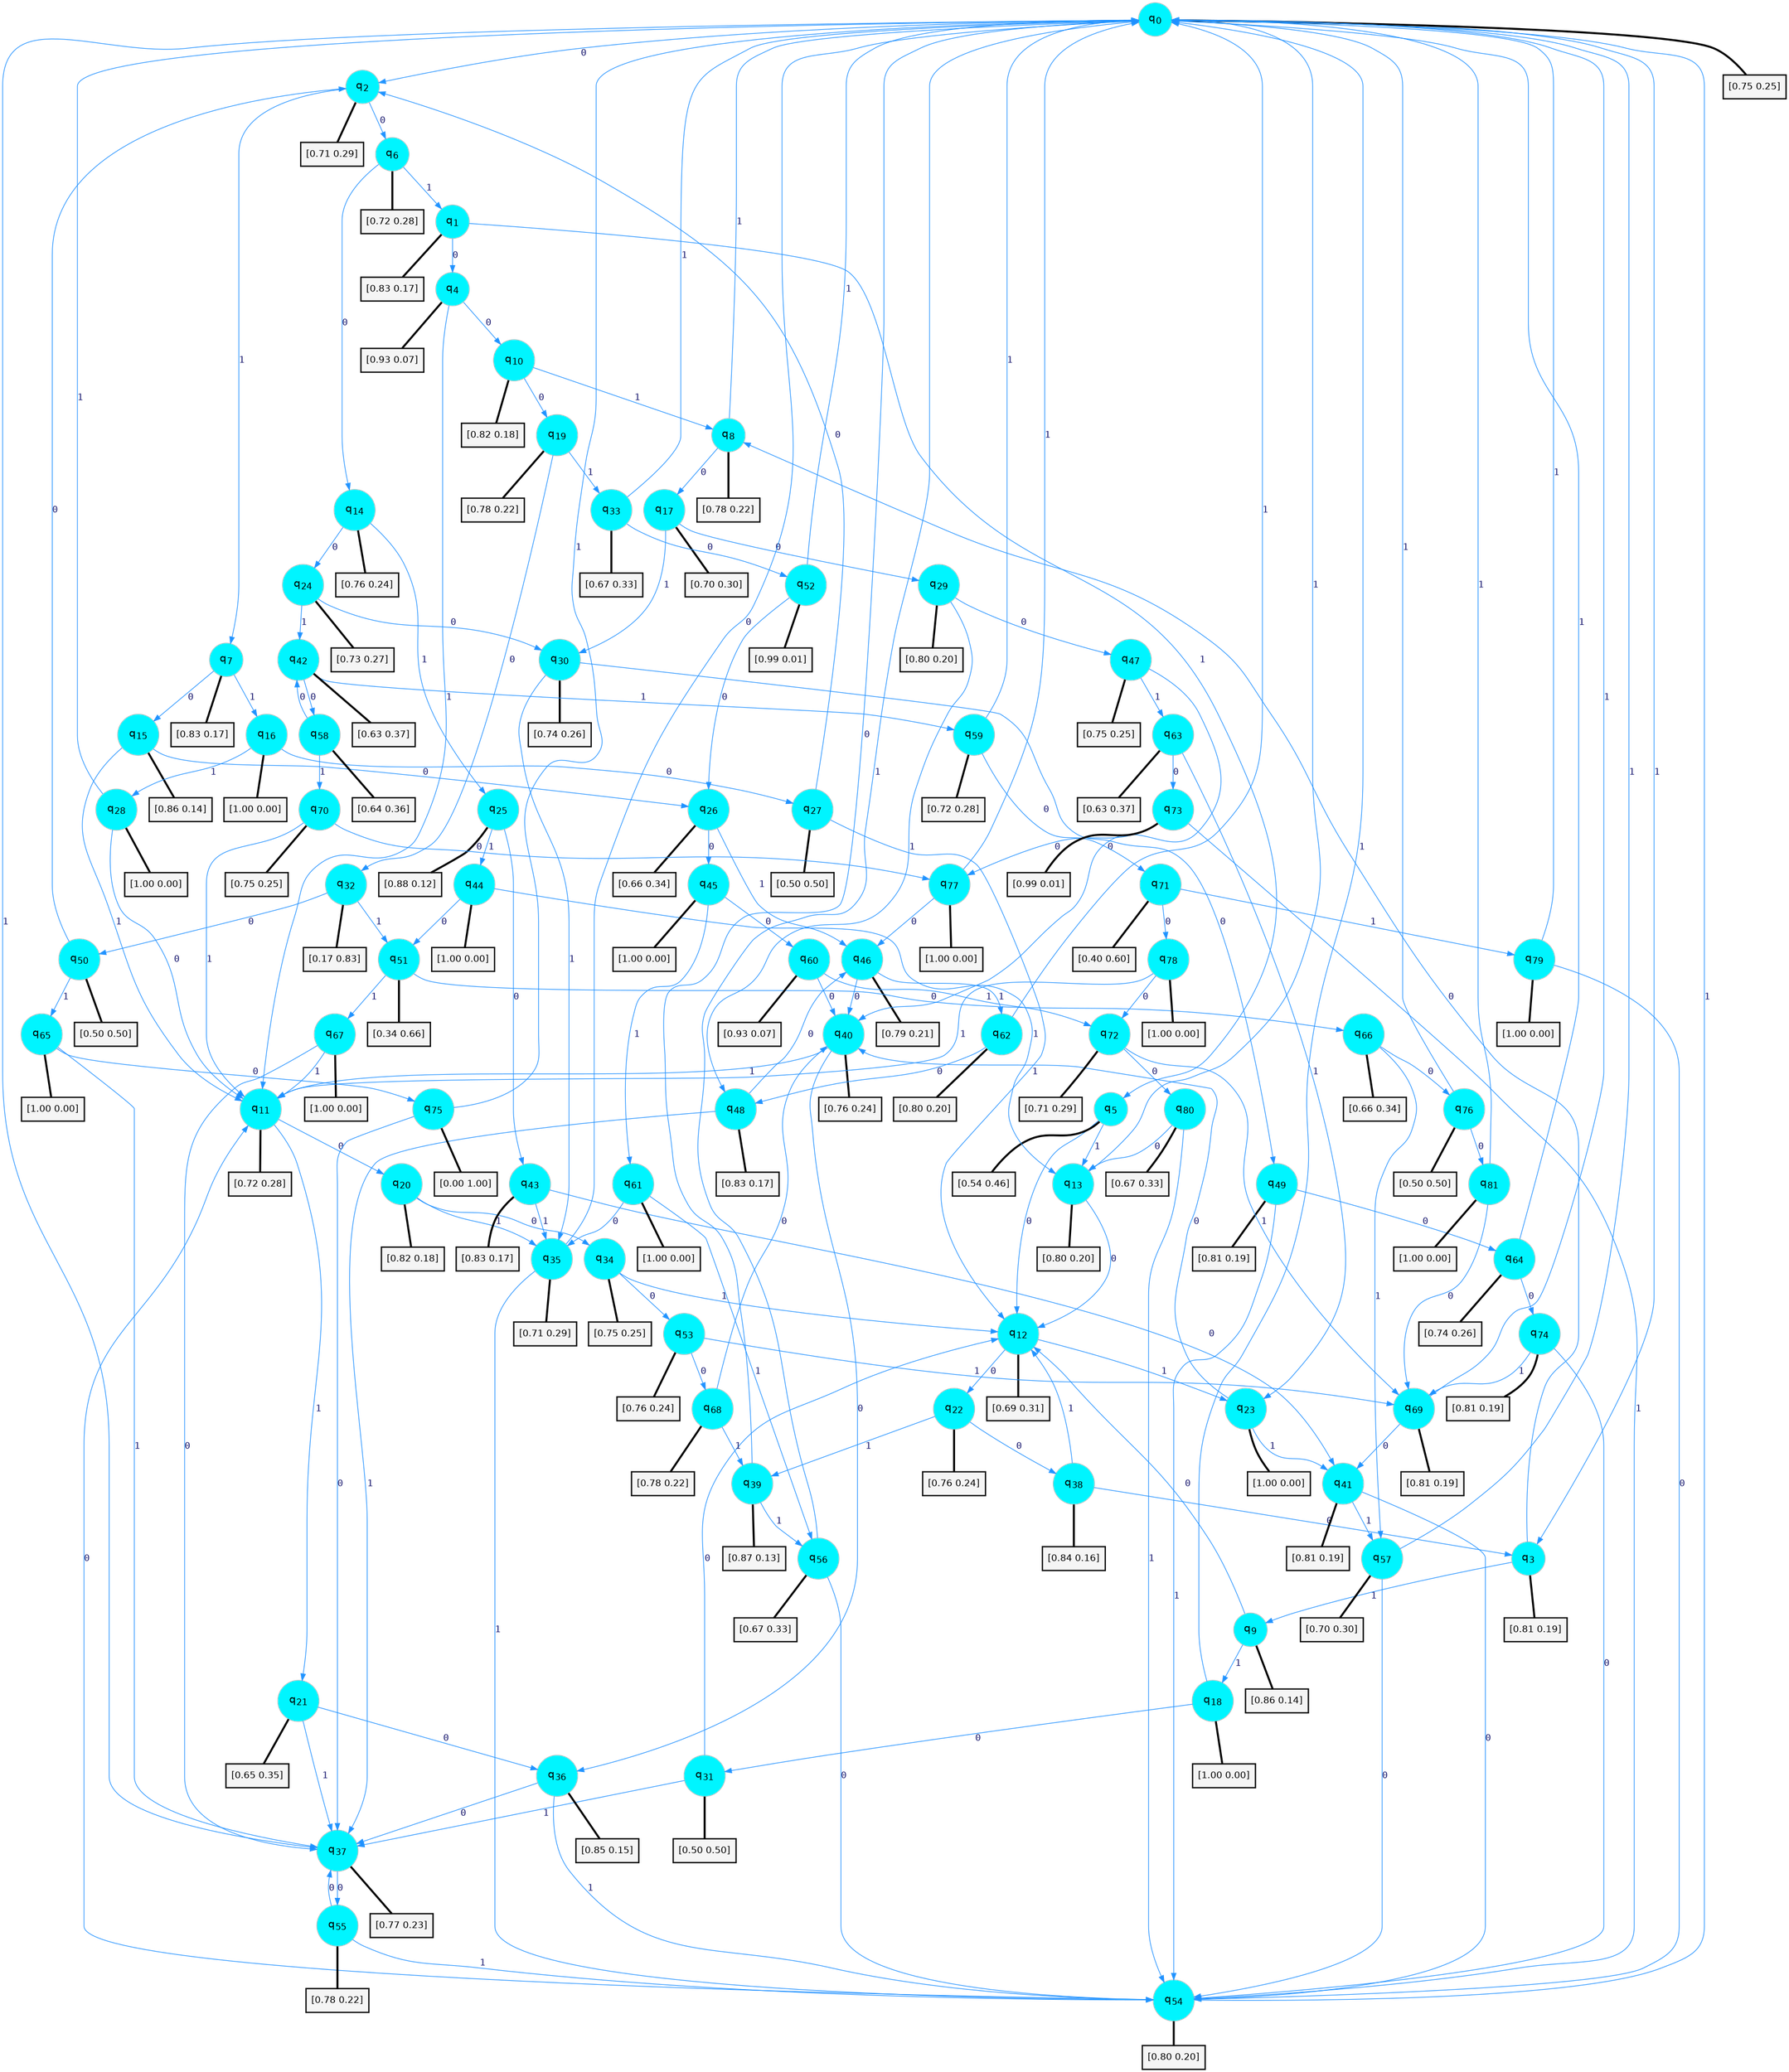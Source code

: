 digraph G {
graph [
bgcolor=transparent, dpi=300, rankdir=TD, size="40,25"];
node [
color=gray, fillcolor=turquoise1, fontcolor=black, fontname=Helvetica, fontsize=16, fontweight=bold, shape=circle, style=filled];
edge [
arrowsize=1, color=dodgerblue1, fontcolor=midnightblue, fontname=courier, fontweight=bold, penwidth=1, style=solid, weight=20];
0[label=<q<SUB>0</SUB>>];
1[label=<q<SUB>1</SUB>>];
2[label=<q<SUB>2</SUB>>];
3[label=<q<SUB>3</SUB>>];
4[label=<q<SUB>4</SUB>>];
5[label=<q<SUB>5</SUB>>];
6[label=<q<SUB>6</SUB>>];
7[label=<q<SUB>7</SUB>>];
8[label=<q<SUB>8</SUB>>];
9[label=<q<SUB>9</SUB>>];
10[label=<q<SUB>10</SUB>>];
11[label=<q<SUB>11</SUB>>];
12[label=<q<SUB>12</SUB>>];
13[label=<q<SUB>13</SUB>>];
14[label=<q<SUB>14</SUB>>];
15[label=<q<SUB>15</SUB>>];
16[label=<q<SUB>16</SUB>>];
17[label=<q<SUB>17</SUB>>];
18[label=<q<SUB>18</SUB>>];
19[label=<q<SUB>19</SUB>>];
20[label=<q<SUB>20</SUB>>];
21[label=<q<SUB>21</SUB>>];
22[label=<q<SUB>22</SUB>>];
23[label=<q<SUB>23</SUB>>];
24[label=<q<SUB>24</SUB>>];
25[label=<q<SUB>25</SUB>>];
26[label=<q<SUB>26</SUB>>];
27[label=<q<SUB>27</SUB>>];
28[label=<q<SUB>28</SUB>>];
29[label=<q<SUB>29</SUB>>];
30[label=<q<SUB>30</SUB>>];
31[label=<q<SUB>31</SUB>>];
32[label=<q<SUB>32</SUB>>];
33[label=<q<SUB>33</SUB>>];
34[label=<q<SUB>34</SUB>>];
35[label=<q<SUB>35</SUB>>];
36[label=<q<SUB>36</SUB>>];
37[label=<q<SUB>37</SUB>>];
38[label=<q<SUB>38</SUB>>];
39[label=<q<SUB>39</SUB>>];
40[label=<q<SUB>40</SUB>>];
41[label=<q<SUB>41</SUB>>];
42[label=<q<SUB>42</SUB>>];
43[label=<q<SUB>43</SUB>>];
44[label=<q<SUB>44</SUB>>];
45[label=<q<SUB>45</SUB>>];
46[label=<q<SUB>46</SUB>>];
47[label=<q<SUB>47</SUB>>];
48[label=<q<SUB>48</SUB>>];
49[label=<q<SUB>49</SUB>>];
50[label=<q<SUB>50</SUB>>];
51[label=<q<SUB>51</SUB>>];
52[label=<q<SUB>52</SUB>>];
53[label=<q<SUB>53</SUB>>];
54[label=<q<SUB>54</SUB>>];
55[label=<q<SUB>55</SUB>>];
56[label=<q<SUB>56</SUB>>];
57[label=<q<SUB>57</SUB>>];
58[label=<q<SUB>58</SUB>>];
59[label=<q<SUB>59</SUB>>];
60[label=<q<SUB>60</SUB>>];
61[label=<q<SUB>61</SUB>>];
62[label=<q<SUB>62</SUB>>];
63[label=<q<SUB>63</SUB>>];
64[label=<q<SUB>64</SUB>>];
65[label=<q<SUB>65</SUB>>];
66[label=<q<SUB>66</SUB>>];
67[label=<q<SUB>67</SUB>>];
68[label=<q<SUB>68</SUB>>];
69[label=<q<SUB>69</SUB>>];
70[label=<q<SUB>70</SUB>>];
71[label=<q<SUB>71</SUB>>];
72[label=<q<SUB>72</SUB>>];
73[label=<q<SUB>73</SUB>>];
74[label=<q<SUB>74</SUB>>];
75[label=<q<SUB>75</SUB>>];
76[label=<q<SUB>76</SUB>>];
77[label=<q<SUB>77</SUB>>];
78[label=<q<SUB>78</SUB>>];
79[label=<q<SUB>79</SUB>>];
80[label=<q<SUB>80</SUB>>];
81[label=<q<SUB>81</SUB>>];
82[label="[0.75 0.25]", shape=box,fontcolor=black, fontname=Helvetica, fontsize=14, penwidth=2, fillcolor=whitesmoke,color=black];
83[label="[0.83 0.17]", shape=box,fontcolor=black, fontname=Helvetica, fontsize=14, penwidth=2, fillcolor=whitesmoke,color=black];
84[label="[0.71 0.29]", shape=box,fontcolor=black, fontname=Helvetica, fontsize=14, penwidth=2, fillcolor=whitesmoke,color=black];
85[label="[0.81 0.19]", shape=box,fontcolor=black, fontname=Helvetica, fontsize=14, penwidth=2, fillcolor=whitesmoke,color=black];
86[label="[0.93 0.07]", shape=box,fontcolor=black, fontname=Helvetica, fontsize=14, penwidth=2, fillcolor=whitesmoke,color=black];
87[label="[0.54 0.46]", shape=box,fontcolor=black, fontname=Helvetica, fontsize=14, penwidth=2, fillcolor=whitesmoke,color=black];
88[label="[0.72 0.28]", shape=box,fontcolor=black, fontname=Helvetica, fontsize=14, penwidth=2, fillcolor=whitesmoke,color=black];
89[label="[0.83 0.17]", shape=box,fontcolor=black, fontname=Helvetica, fontsize=14, penwidth=2, fillcolor=whitesmoke,color=black];
90[label="[0.78 0.22]", shape=box,fontcolor=black, fontname=Helvetica, fontsize=14, penwidth=2, fillcolor=whitesmoke,color=black];
91[label="[0.86 0.14]", shape=box,fontcolor=black, fontname=Helvetica, fontsize=14, penwidth=2, fillcolor=whitesmoke,color=black];
92[label="[0.82 0.18]", shape=box,fontcolor=black, fontname=Helvetica, fontsize=14, penwidth=2, fillcolor=whitesmoke,color=black];
93[label="[0.72 0.28]", shape=box,fontcolor=black, fontname=Helvetica, fontsize=14, penwidth=2, fillcolor=whitesmoke,color=black];
94[label="[0.69 0.31]", shape=box,fontcolor=black, fontname=Helvetica, fontsize=14, penwidth=2, fillcolor=whitesmoke,color=black];
95[label="[0.80 0.20]", shape=box,fontcolor=black, fontname=Helvetica, fontsize=14, penwidth=2, fillcolor=whitesmoke,color=black];
96[label="[0.76 0.24]", shape=box,fontcolor=black, fontname=Helvetica, fontsize=14, penwidth=2, fillcolor=whitesmoke,color=black];
97[label="[0.86 0.14]", shape=box,fontcolor=black, fontname=Helvetica, fontsize=14, penwidth=2, fillcolor=whitesmoke,color=black];
98[label="[1.00 0.00]", shape=box,fontcolor=black, fontname=Helvetica, fontsize=14, penwidth=2, fillcolor=whitesmoke,color=black];
99[label="[0.70 0.30]", shape=box,fontcolor=black, fontname=Helvetica, fontsize=14, penwidth=2, fillcolor=whitesmoke,color=black];
100[label="[1.00 0.00]", shape=box,fontcolor=black, fontname=Helvetica, fontsize=14, penwidth=2, fillcolor=whitesmoke,color=black];
101[label="[0.78 0.22]", shape=box,fontcolor=black, fontname=Helvetica, fontsize=14, penwidth=2, fillcolor=whitesmoke,color=black];
102[label="[0.82 0.18]", shape=box,fontcolor=black, fontname=Helvetica, fontsize=14, penwidth=2, fillcolor=whitesmoke,color=black];
103[label="[0.65 0.35]", shape=box,fontcolor=black, fontname=Helvetica, fontsize=14, penwidth=2, fillcolor=whitesmoke,color=black];
104[label="[0.76 0.24]", shape=box,fontcolor=black, fontname=Helvetica, fontsize=14, penwidth=2, fillcolor=whitesmoke,color=black];
105[label="[1.00 0.00]", shape=box,fontcolor=black, fontname=Helvetica, fontsize=14, penwidth=2, fillcolor=whitesmoke,color=black];
106[label="[0.73 0.27]", shape=box,fontcolor=black, fontname=Helvetica, fontsize=14, penwidth=2, fillcolor=whitesmoke,color=black];
107[label="[0.88 0.12]", shape=box,fontcolor=black, fontname=Helvetica, fontsize=14, penwidth=2, fillcolor=whitesmoke,color=black];
108[label="[0.66 0.34]", shape=box,fontcolor=black, fontname=Helvetica, fontsize=14, penwidth=2, fillcolor=whitesmoke,color=black];
109[label="[0.50 0.50]", shape=box,fontcolor=black, fontname=Helvetica, fontsize=14, penwidth=2, fillcolor=whitesmoke,color=black];
110[label="[1.00 0.00]", shape=box,fontcolor=black, fontname=Helvetica, fontsize=14, penwidth=2, fillcolor=whitesmoke,color=black];
111[label="[0.80 0.20]", shape=box,fontcolor=black, fontname=Helvetica, fontsize=14, penwidth=2, fillcolor=whitesmoke,color=black];
112[label="[0.74 0.26]", shape=box,fontcolor=black, fontname=Helvetica, fontsize=14, penwidth=2, fillcolor=whitesmoke,color=black];
113[label="[0.50 0.50]", shape=box,fontcolor=black, fontname=Helvetica, fontsize=14, penwidth=2, fillcolor=whitesmoke,color=black];
114[label="[0.17 0.83]", shape=box,fontcolor=black, fontname=Helvetica, fontsize=14, penwidth=2, fillcolor=whitesmoke,color=black];
115[label="[0.67 0.33]", shape=box,fontcolor=black, fontname=Helvetica, fontsize=14, penwidth=2, fillcolor=whitesmoke,color=black];
116[label="[0.75 0.25]", shape=box,fontcolor=black, fontname=Helvetica, fontsize=14, penwidth=2, fillcolor=whitesmoke,color=black];
117[label="[0.71 0.29]", shape=box,fontcolor=black, fontname=Helvetica, fontsize=14, penwidth=2, fillcolor=whitesmoke,color=black];
118[label="[0.85 0.15]", shape=box,fontcolor=black, fontname=Helvetica, fontsize=14, penwidth=2, fillcolor=whitesmoke,color=black];
119[label="[0.77 0.23]", shape=box,fontcolor=black, fontname=Helvetica, fontsize=14, penwidth=2, fillcolor=whitesmoke,color=black];
120[label="[0.84 0.16]", shape=box,fontcolor=black, fontname=Helvetica, fontsize=14, penwidth=2, fillcolor=whitesmoke,color=black];
121[label="[0.87 0.13]", shape=box,fontcolor=black, fontname=Helvetica, fontsize=14, penwidth=2, fillcolor=whitesmoke,color=black];
122[label="[0.76 0.24]", shape=box,fontcolor=black, fontname=Helvetica, fontsize=14, penwidth=2, fillcolor=whitesmoke,color=black];
123[label="[0.81 0.19]", shape=box,fontcolor=black, fontname=Helvetica, fontsize=14, penwidth=2, fillcolor=whitesmoke,color=black];
124[label="[0.63 0.37]", shape=box,fontcolor=black, fontname=Helvetica, fontsize=14, penwidth=2, fillcolor=whitesmoke,color=black];
125[label="[0.83 0.17]", shape=box,fontcolor=black, fontname=Helvetica, fontsize=14, penwidth=2, fillcolor=whitesmoke,color=black];
126[label="[1.00 0.00]", shape=box,fontcolor=black, fontname=Helvetica, fontsize=14, penwidth=2, fillcolor=whitesmoke,color=black];
127[label="[1.00 0.00]", shape=box,fontcolor=black, fontname=Helvetica, fontsize=14, penwidth=2, fillcolor=whitesmoke,color=black];
128[label="[0.79 0.21]", shape=box,fontcolor=black, fontname=Helvetica, fontsize=14, penwidth=2, fillcolor=whitesmoke,color=black];
129[label="[0.75 0.25]", shape=box,fontcolor=black, fontname=Helvetica, fontsize=14, penwidth=2, fillcolor=whitesmoke,color=black];
130[label="[0.83 0.17]", shape=box,fontcolor=black, fontname=Helvetica, fontsize=14, penwidth=2, fillcolor=whitesmoke,color=black];
131[label="[0.81 0.19]", shape=box,fontcolor=black, fontname=Helvetica, fontsize=14, penwidth=2, fillcolor=whitesmoke,color=black];
132[label="[0.50 0.50]", shape=box,fontcolor=black, fontname=Helvetica, fontsize=14, penwidth=2, fillcolor=whitesmoke,color=black];
133[label="[0.34 0.66]", shape=box,fontcolor=black, fontname=Helvetica, fontsize=14, penwidth=2, fillcolor=whitesmoke,color=black];
134[label="[0.99 0.01]", shape=box,fontcolor=black, fontname=Helvetica, fontsize=14, penwidth=2, fillcolor=whitesmoke,color=black];
135[label="[0.76 0.24]", shape=box,fontcolor=black, fontname=Helvetica, fontsize=14, penwidth=2, fillcolor=whitesmoke,color=black];
136[label="[0.80 0.20]", shape=box,fontcolor=black, fontname=Helvetica, fontsize=14, penwidth=2, fillcolor=whitesmoke,color=black];
137[label="[0.78 0.22]", shape=box,fontcolor=black, fontname=Helvetica, fontsize=14, penwidth=2, fillcolor=whitesmoke,color=black];
138[label="[0.67 0.33]", shape=box,fontcolor=black, fontname=Helvetica, fontsize=14, penwidth=2, fillcolor=whitesmoke,color=black];
139[label="[0.70 0.30]", shape=box,fontcolor=black, fontname=Helvetica, fontsize=14, penwidth=2, fillcolor=whitesmoke,color=black];
140[label="[0.64 0.36]", shape=box,fontcolor=black, fontname=Helvetica, fontsize=14, penwidth=2, fillcolor=whitesmoke,color=black];
141[label="[0.72 0.28]", shape=box,fontcolor=black, fontname=Helvetica, fontsize=14, penwidth=2, fillcolor=whitesmoke,color=black];
142[label="[0.93 0.07]", shape=box,fontcolor=black, fontname=Helvetica, fontsize=14, penwidth=2, fillcolor=whitesmoke,color=black];
143[label="[1.00 0.00]", shape=box,fontcolor=black, fontname=Helvetica, fontsize=14, penwidth=2, fillcolor=whitesmoke,color=black];
144[label="[0.80 0.20]", shape=box,fontcolor=black, fontname=Helvetica, fontsize=14, penwidth=2, fillcolor=whitesmoke,color=black];
145[label="[0.63 0.37]", shape=box,fontcolor=black, fontname=Helvetica, fontsize=14, penwidth=2, fillcolor=whitesmoke,color=black];
146[label="[0.74 0.26]", shape=box,fontcolor=black, fontname=Helvetica, fontsize=14, penwidth=2, fillcolor=whitesmoke,color=black];
147[label="[1.00 0.00]", shape=box,fontcolor=black, fontname=Helvetica, fontsize=14, penwidth=2, fillcolor=whitesmoke,color=black];
148[label="[0.66 0.34]", shape=box,fontcolor=black, fontname=Helvetica, fontsize=14, penwidth=2, fillcolor=whitesmoke,color=black];
149[label="[1.00 0.00]", shape=box,fontcolor=black, fontname=Helvetica, fontsize=14, penwidth=2, fillcolor=whitesmoke,color=black];
150[label="[0.78 0.22]", shape=box,fontcolor=black, fontname=Helvetica, fontsize=14, penwidth=2, fillcolor=whitesmoke,color=black];
151[label="[0.81 0.19]", shape=box,fontcolor=black, fontname=Helvetica, fontsize=14, penwidth=2, fillcolor=whitesmoke,color=black];
152[label="[0.75 0.25]", shape=box,fontcolor=black, fontname=Helvetica, fontsize=14, penwidth=2, fillcolor=whitesmoke,color=black];
153[label="[0.40 0.60]", shape=box,fontcolor=black, fontname=Helvetica, fontsize=14, penwidth=2, fillcolor=whitesmoke,color=black];
154[label="[0.71 0.29]", shape=box,fontcolor=black, fontname=Helvetica, fontsize=14, penwidth=2, fillcolor=whitesmoke,color=black];
155[label="[0.99 0.01]", shape=box,fontcolor=black, fontname=Helvetica, fontsize=14, penwidth=2, fillcolor=whitesmoke,color=black];
156[label="[0.81 0.19]", shape=box,fontcolor=black, fontname=Helvetica, fontsize=14, penwidth=2, fillcolor=whitesmoke,color=black];
157[label="[0.00 1.00]", shape=box,fontcolor=black, fontname=Helvetica, fontsize=14, penwidth=2, fillcolor=whitesmoke,color=black];
158[label="[0.50 0.50]", shape=box,fontcolor=black, fontname=Helvetica, fontsize=14, penwidth=2, fillcolor=whitesmoke,color=black];
159[label="[1.00 0.00]", shape=box,fontcolor=black, fontname=Helvetica, fontsize=14, penwidth=2, fillcolor=whitesmoke,color=black];
160[label="[1.00 0.00]", shape=box,fontcolor=black, fontname=Helvetica, fontsize=14, penwidth=2, fillcolor=whitesmoke,color=black];
161[label="[1.00 0.00]", shape=box,fontcolor=black, fontname=Helvetica, fontsize=14, penwidth=2, fillcolor=whitesmoke,color=black];
162[label="[0.67 0.33]", shape=box,fontcolor=black, fontname=Helvetica, fontsize=14, penwidth=2, fillcolor=whitesmoke,color=black];
163[label="[1.00 0.00]", shape=box,fontcolor=black, fontname=Helvetica, fontsize=14, penwidth=2, fillcolor=whitesmoke,color=black];
0->2 [label=0];
0->3 [label=1];
0->82 [arrowhead=none, penwidth=3,color=black];
1->4 [label=0];
1->5 [label=1];
1->83 [arrowhead=none, penwidth=3,color=black];
2->6 [label=0];
2->7 [label=1];
2->84 [arrowhead=none, penwidth=3,color=black];
3->8 [label=0];
3->9 [label=1];
3->85 [arrowhead=none, penwidth=3,color=black];
4->10 [label=0];
4->11 [label=1];
4->86 [arrowhead=none, penwidth=3,color=black];
5->12 [label=0];
5->13 [label=1];
5->87 [arrowhead=none, penwidth=3,color=black];
6->14 [label=0];
6->1 [label=1];
6->88 [arrowhead=none, penwidth=3,color=black];
7->15 [label=0];
7->16 [label=1];
7->89 [arrowhead=none, penwidth=3,color=black];
8->17 [label=0];
8->0 [label=1];
8->90 [arrowhead=none, penwidth=3,color=black];
9->12 [label=0];
9->18 [label=1];
9->91 [arrowhead=none, penwidth=3,color=black];
10->19 [label=0];
10->8 [label=1];
10->92 [arrowhead=none, penwidth=3,color=black];
11->20 [label=0];
11->21 [label=1];
11->93 [arrowhead=none, penwidth=3,color=black];
12->22 [label=0];
12->23 [label=1];
12->94 [arrowhead=none, penwidth=3,color=black];
13->12 [label=0];
13->0 [label=1];
13->95 [arrowhead=none, penwidth=3,color=black];
14->24 [label=0];
14->25 [label=1];
14->96 [arrowhead=none, penwidth=3,color=black];
15->26 [label=0];
15->11 [label=1];
15->97 [arrowhead=none, penwidth=3,color=black];
16->27 [label=0];
16->28 [label=1];
16->98 [arrowhead=none, penwidth=3,color=black];
17->29 [label=0];
17->30 [label=1];
17->99 [arrowhead=none, penwidth=3,color=black];
18->31 [label=0];
18->0 [label=1];
18->100 [arrowhead=none, penwidth=3,color=black];
19->32 [label=0];
19->33 [label=1];
19->101 [arrowhead=none, penwidth=3,color=black];
20->34 [label=0];
20->35 [label=1];
20->102 [arrowhead=none, penwidth=3,color=black];
21->36 [label=0];
21->37 [label=1];
21->103 [arrowhead=none, penwidth=3,color=black];
22->38 [label=0];
22->39 [label=1];
22->104 [arrowhead=none, penwidth=3,color=black];
23->40 [label=0];
23->41 [label=1];
23->105 [arrowhead=none, penwidth=3,color=black];
24->30 [label=0];
24->42 [label=1];
24->106 [arrowhead=none, penwidth=3,color=black];
25->43 [label=0];
25->44 [label=1];
25->107 [arrowhead=none, penwidth=3,color=black];
26->45 [label=0];
26->46 [label=1];
26->108 [arrowhead=none, penwidth=3,color=black];
27->2 [label=0];
27->12 [label=1];
27->109 [arrowhead=none, penwidth=3,color=black];
28->11 [label=0];
28->0 [label=1];
28->110 [arrowhead=none, penwidth=3,color=black];
29->47 [label=0];
29->48 [label=1];
29->111 [arrowhead=none, penwidth=3,color=black];
30->49 [label=0];
30->35 [label=1];
30->112 [arrowhead=none, penwidth=3,color=black];
31->12 [label=0];
31->37 [label=1];
31->113 [arrowhead=none, penwidth=3,color=black];
32->50 [label=0];
32->51 [label=1];
32->114 [arrowhead=none, penwidth=3,color=black];
33->52 [label=0];
33->0 [label=1];
33->115 [arrowhead=none, penwidth=3,color=black];
34->53 [label=0];
34->12 [label=1];
34->116 [arrowhead=none, penwidth=3,color=black];
35->0 [label=0];
35->54 [label=1];
35->117 [arrowhead=none, penwidth=3,color=black];
36->37 [label=0];
36->54 [label=1];
36->118 [arrowhead=none, penwidth=3,color=black];
37->55 [label=0];
37->0 [label=1];
37->119 [arrowhead=none, penwidth=3,color=black];
38->3 [label=0];
38->12 [label=1];
38->120 [arrowhead=none, penwidth=3,color=black];
39->0 [label=0];
39->56 [label=1];
39->121 [arrowhead=none, penwidth=3,color=black];
40->36 [label=0];
40->11 [label=1];
40->122 [arrowhead=none, penwidth=3,color=black];
41->54 [label=0];
41->57 [label=1];
41->123 [arrowhead=none, penwidth=3,color=black];
42->58 [label=0];
42->59 [label=1];
42->124 [arrowhead=none, penwidth=3,color=black];
43->41 [label=0];
43->35 [label=1];
43->125 [arrowhead=none, penwidth=3,color=black];
44->51 [label=0];
44->13 [label=1];
44->126 [arrowhead=none, penwidth=3,color=black];
45->60 [label=0];
45->61 [label=1];
45->127 [arrowhead=none, penwidth=3,color=black];
46->40 [label=0];
46->62 [label=1];
46->128 [arrowhead=none, penwidth=3,color=black];
47->40 [label=0];
47->63 [label=1];
47->129 [arrowhead=none, penwidth=3,color=black];
48->46 [label=0];
48->37 [label=1];
48->130 [arrowhead=none, penwidth=3,color=black];
49->64 [label=0];
49->54 [label=1];
49->131 [arrowhead=none, penwidth=3,color=black];
50->2 [label=0];
50->65 [label=1];
50->132 [arrowhead=none, penwidth=3,color=black];
51->66 [label=0];
51->67 [label=1];
51->133 [arrowhead=none, penwidth=3,color=black];
52->26 [label=0];
52->0 [label=1];
52->134 [arrowhead=none, penwidth=3,color=black];
53->68 [label=0];
53->69 [label=1];
53->135 [arrowhead=none, penwidth=3,color=black];
54->11 [label=0];
54->0 [label=1];
54->136 [arrowhead=none, penwidth=3,color=black];
55->37 [label=0];
55->54 [label=1];
55->137 [arrowhead=none, penwidth=3,color=black];
56->54 [label=0];
56->0 [label=1];
56->138 [arrowhead=none, penwidth=3,color=black];
57->54 [label=0];
57->0 [label=1];
57->139 [arrowhead=none, penwidth=3,color=black];
58->42 [label=0];
58->70 [label=1];
58->140 [arrowhead=none, penwidth=3,color=black];
59->71 [label=0];
59->0 [label=1];
59->141 [arrowhead=none, penwidth=3,color=black];
60->40 [label=0];
60->72 [label=1];
60->142 [arrowhead=none, penwidth=3,color=black];
61->35 [label=0];
61->56 [label=1];
61->143 [arrowhead=none, penwidth=3,color=black];
62->48 [label=0];
62->0 [label=1];
62->144 [arrowhead=none, penwidth=3,color=black];
63->73 [label=0];
63->23 [label=1];
63->145 [arrowhead=none, penwidth=3,color=black];
64->74 [label=0];
64->0 [label=1];
64->146 [arrowhead=none, penwidth=3,color=black];
65->75 [label=0];
65->37 [label=1];
65->147 [arrowhead=none, penwidth=3,color=black];
66->76 [label=0];
66->57 [label=1];
66->148 [arrowhead=none, penwidth=3,color=black];
67->37 [label=0];
67->11 [label=1];
67->149 [arrowhead=none, penwidth=3,color=black];
68->40 [label=0];
68->39 [label=1];
68->150 [arrowhead=none, penwidth=3,color=black];
69->41 [label=0];
69->0 [label=1];
69->151 [arrowhead=none, penwidth=3,color=black];
70->77 [label=0];
70->11 [label=1];
70->152 [arrowhead=none, penwidth=3,color=black];
71->78 [label=0];
71->79 [label=1];
71->153 [arrowhead=none, penwidth=3,color=black];
72->80 [label=0];
72->69 [label=1];
72->154 [arrowhead=none, penwidth=3,color=black];
73->77 [label=0];
73->54 [label=1];
73->155 [arrowhead=none, penwidth=3,color=black];
74->54 [label=0];
74->69 [label=1];
74->156 [arrowhead=none, penwidth=3,color=black];
75->37 [label=0];
75->0 [label=1];
75->157 [arrowhead=none, penwidth=3,color=black];
76->81 [label=0];
76->0 [label=1];
76->158 [arrowhead=none, penwidth=3,color=black];
77->46 [label=0];
77->0 [label=1];
77->159 [arrowhead=none, penwidth=3,color=black];
78->72 [label=0];
78->11 [label=1];
78->160 [arrowhead=none, penwidth=3,color=black];
79->54 [label=0];
79->0 [label=1];
79->161 [arrowhead=none, penwidth=3,color=black];
80->13 [label=0];
80->54 [label=1];
80->162 [arrowhead=none, penwidth=3,color=black];
81->69 [label=0];
81->0 [label=1];
81->163 [arrowhead=none, penwidth=3,color=black];
}
